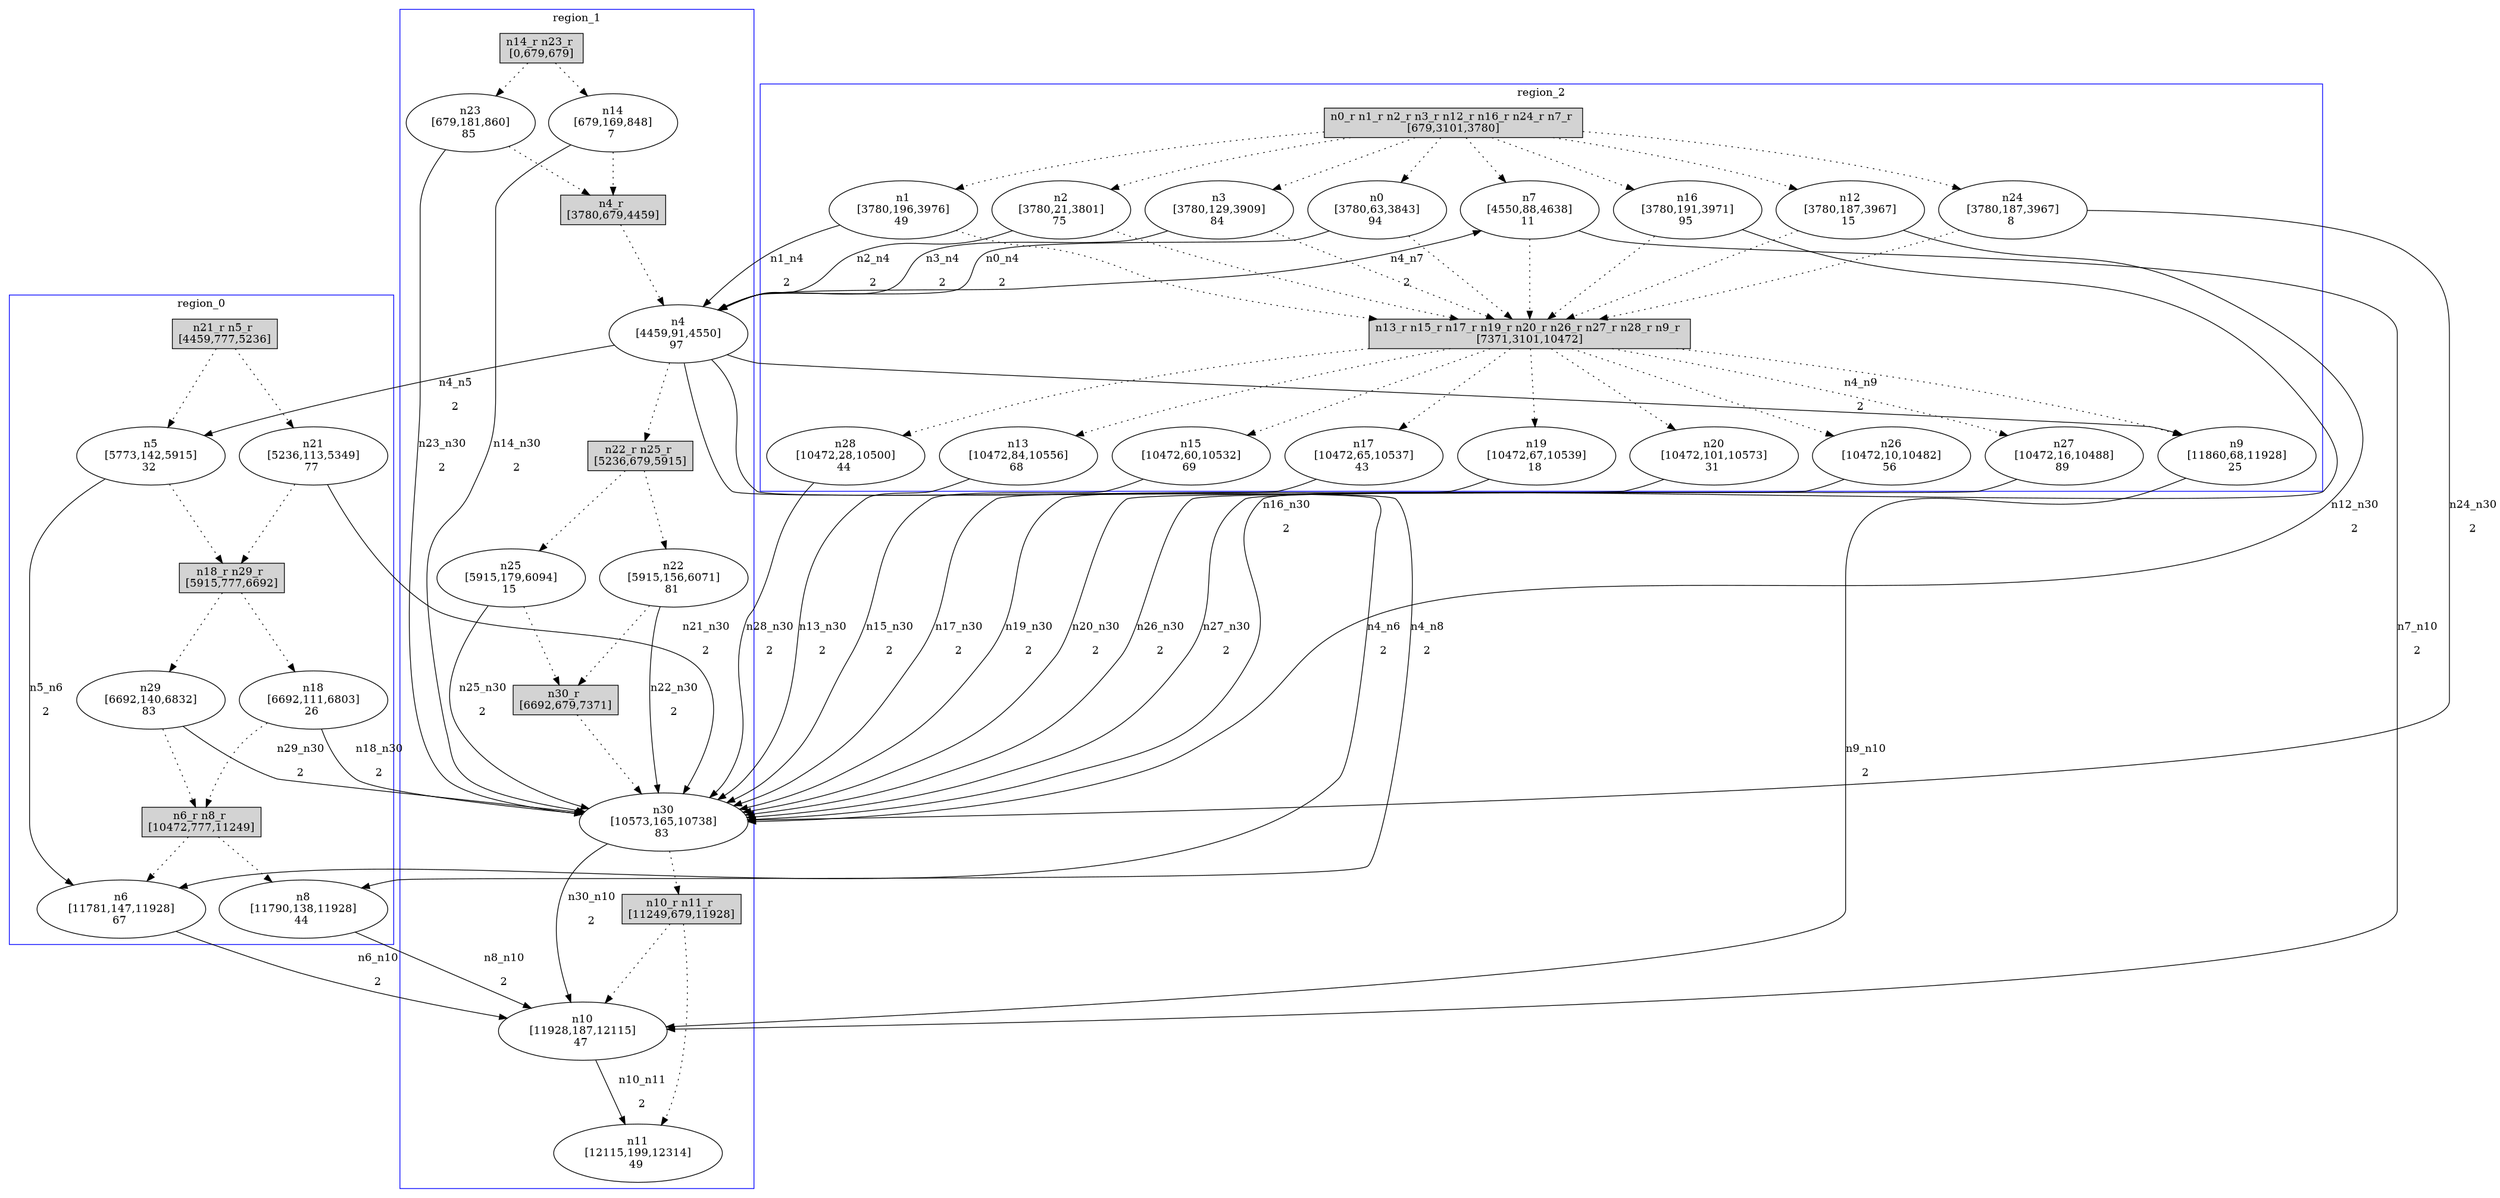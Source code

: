 //3-LSsolveMIPnSolStatus 2.
//4-SL 12314.
//5-LSsolveMIPsolveTime(double) 25.3686.
//6-reconfigurateNum(int) 10.
//7-reconfigurateTime(int) 11928.
digraph test_0 {
	size="28,40";
	subgraph cluster0 {
		stytle=filled;
		color=blue;
		label=region_0;
		reconfNode_0_1 [ shape = box, style = filled, label = "n21_r n5_r \n[4459,777,5236]" ];
		n21 [ label="n21\n[5236,113,5349]\n77 " ];
		n5 [ label="n5\n[5773,142,5915]\n32 " ];
		reconfNode_0_1 -> n21 [ style = dotted ];
		reconfNode_0_1 -> n5 [ style = dotted ];
		n21 -> reconfNode_0_2 [ style = dotted ];
		n5 -> reconfNode_0_2 [ style = dotted ];
		reconfNode_0_2 [ shape = box, style = filled, label = "n18_r n29_r \n[5915,777,6692]" ];
		n18 [ label="n18\n[6692,111,6803]\n26 " ];
		n29 [ label="n29\n[6692,140,6832]\n83 " ];
		reconfNode_0_2 -> n18 [ style = dotted ];
		reconfNode_0_2 -> n29 [ style = dotted ];
		n18 -> reconfNode_0_3 [ style = dotted ];
		n29 -> reconfNode_0_3 [ style = dotted ];
		reconfNode_0_3 [ shape = box, style = filled, label = "n6_r n8_r \n[10472,777,11249]" ];
		n6 [ label="n6\n[11781,147,11928]\n67 " ];
		n8 [ label="n8\n[11790,138,11928]\n44 " ];
		reconfNode_0_3 -> n6 [ style = dotted ];
		reconfNode_0_3 -> n8 [ style = dotted ];
	}
	subgraph cluster1 {
		stytle=filled;
		color=blue;
		label=region_1;
		reconfNode_1_1 [ shape = box, style = filled, label = "n14_r n23_r \n[0,679,679]" ];
		n14 [ label="n14\n[679,169,848]\n7 " ];
		n23 [ label="n23\n[679,181,860]\n85 " ];
		reconfNode_1_1 -> n14 [ style = dotted ];
		reconfNode_1_1 -> n23 [ style = dotted ];
		n14 -> reconfNode_1_2 [ style = dotted ];
		n23 -> reconfNode_1_2 [ style = dotted ];
		reconfNode_1_2 [ shape = box, style = filled, label = "n4_r \n[3780,679,4459]" ];
		n4 [ label="n4\n[4459,91,4550]\n97 " ];
		reconfNode_1_2 -> n4 [ style = dotted ];
		n4 -> reconfNode_1_3 [ style = dotted ];
		reconfNode_1_3 [ shape = box, style = filled, label = "n22_r n25_r \n[5236,679,5915]" ];
		n22 [ label="n22\n[5915,156,6071]\n81 " ];
		n25 [ label="n25\n[5915,179,6094]\n15 " ];
		reconfNode_1_3 -> n22 [ style = dotted ];
		reconfNode_1_3 -> n25 [ style = dotted ];
		n22 -> reconfNode_1_4 [ style = dotted ];
		n25 -> reconfNode_1_4 [ style = dotted ];
		reconfNode_1_4 [ shape = box, style = filled, label = "n30_r \n[6692,679,7371]" ];
		n30 [ label="n30\n[10573,165,10738]\n83 " ];
		reconfNode_1_4 -> n30 [ style = dotted ];
		n30 -> reconfNode_1_5 [ style = dotted ];
		reconfNode_1_5 [ shape = box, style = filled, label = "n10_r n11_r \n[11249,679,11928]" ];
		n10 [ label="n10\n[11928,187,12115]\n47 " ];
		n11 [ label="n11\n[12115,199,12314]\n49 " ];
		reconfNode_1_5 -> n10 [ style = dotted ];
		reconfNode_1_5 -> n11 [ style = dotted ];
	}
	subgraph cluster2 {
		stytle=filled;
		color=blue;
		label=region_2;
		reconfNode_2_1 [ shape = box, style = filled, label = "n0_r n1_r n2_r n3_r n12_r n16_r n24_r n7_r \n[679,3101,3780]" ];
		n0 [ label="n0\n[3780,63,3843]\n94 " ];
		n1 [ label="n1\n[3780,196,3976]\n49 " ];
		n2 [ label="n2\n[3780,21,3801]\n75 " ];
		n3 [ label="n3\n[3780,129,3909]\n84 " ];
		n12 [ label="n12\n[3780,187,3967]\n15 " ];
		n16 [ label="n16\n[3780,191,3971]\n95 " ];
		n24 [ label="n24\n[3780,187,3967]\n8 " ];
		n7 [ label="n7\n[4550,88,4638]\n11 " ];
		reconfNode_2_1 -> n0 [ style = dotted ];
		reconfNode_2_1 -> n1 [ style = dotted ];
		reconfNode_2_1 -> n2 [ style = dotted ];
		reconfNode_2_1 -> n3 [ style = dotted ];
		reconfNode_2_1 -> n12 [ style = dotted ];
		reconfNode_2_1 -> n16 [ style = dotted ];
		reconfNode_2_1 -> n24 [ style = dotted ];
		reconfNode_2_1 -> n7 [ style = dotted ];
		n0 -> reconfNode_2_2 [ style = dotted ];
		n1 -> reconfNode_2_2 [ style = dotted ];
		n2 -> reconfNode_2_2 [ style = dotted ];
		n3 -> reconfNode_2_2 [ style = dotted ];
		n12 -> reconfNode_2_2 [ style = dotted ];
		n16 -> reconfNode_2_2 [ style = dotted ];
		n24 -> reconfNode_2_2 [ style = dotted ];
		n7 -> reconfNode_2_2 [ style = dotted ];
		reconfNode_2_2 [ shape = box, style = filled, label = "n13_r n15_r n17_r n19_r n20_r n26_r n27_r n28_r n9_r \n[7371,3101,10472]" ];
		n13 [ label="n13\n[10472,84,10556]\n68 " ];
		n15 [ label="n15\n[10472,60,10532]\n69 " ];
		n17 [ label="n17\n[10472,65,10537]\n43 " ];
		n19 [ label="n19\n[10472,67,10539]\n18 " ];
		n20 [ label="n20\n[10472,101,10573]\n31 " ];
		n26 [ label="n26\n[10472,10,10482]\n56 " ];
		n27 [ label="n27\n[10472,16,10488]\n89 " ];
		n28 [ label="n28\n[10472,28,10500]\n44 " ];
		n9 [ label="n9\n[11860,68,11928]\n25 " ];
		reconfNode_2_2 -> n13 [ style = dotted ];
		reconfNode_2_2 -> n15 [ style = dotted ];
		reconfNode_2_2 -> n17 [ style = dotted ];
		reconfNode_2_2 -> n19 [ style = dotted ];
		reconfNode_2_2 -> n20 [ style = dotted ];
		reconfNode_2_2 -> n26 [ style = dotted ];
		reconfNode_2_2 -> n27 [ style = dotted ];
		reconfNode_2_2 -> n28 [ style = dotted ];
		reconfNode_2_2 -> n9 [ style = dotted ];
	}
	n0 -> n4 [ label="n0_n4\n2" ];
	n4 -> n5 [ label="n4_n5\n2" ];
	n4 -> n6 [ label="n4_n6\n2" ];
	n4 -> n7 [ label="n4_n7\n2" ];
	n4 -> n8 [ label="n4_n8\n2" ];
	n4 -> n9 [ label="n4_n9\n2" ];
	n1 -> n4 [ label="n1_n4\n2" ];
	n2 -> n4 [ label="n2_n4\n2" ];
	n3 -> n4 [ label="n3_n4\n2" ];
	n5 -> n6 [ label="n5_n6\n2" ];
	n6 -> n10 [ label="n6_n10\n2" ];
	n7 -> n10 [ label="n7_n10\n2" ];
	n8 -> n10 [ label="n8_n10\n2" ];
	n9 -> n10 [ label="n9_n10\n2" ];
	n10 -> n11 [ label="n10_n11\n2" ];
	n12 -> n30 [ label="n12_n30\n2" ];
	n30 -> n10 [ label="n30_n10\n2" ];
	n13 -> n30 [ label="n13_n30\n2" ];
	n14 -> n30 [ label="n14_n30\n2" ];
	n15 -> n30 [ label="n15_n30\n2" ];
	n16 -> n30 [ label="n16_n30\n2" ];
	n17 -> n30 [ label="n17_n30\n2" ];
	n18 -> n30 [ label="n18_n30\n2" ];
	n19 -> n30 [ label="n19_n30\n2" ];
	n20 -> n30 [ label="n20_n30\n2" ];
	n21 -> n30 [ label="n21_n30\n2" ];
	n22 -> n30 [ label="n22_n30\n2" ];
	n23 -> n30 [ label="n23_n30\n2" ];
	n24 -> n30 [ label="n24_n30\n2" ];
	n25 -> n30 [ label="n25_n30\n2" ];
	n26 -> n30 [ label="n26_n30\n2" ];
	n27 -> n30 [ label="n27_n30\n2" ];
	n28 -> n30 [ label="n28_n30\n2" ];
	n29 -> n30 [ label="n29_n30\n2" ];
}
